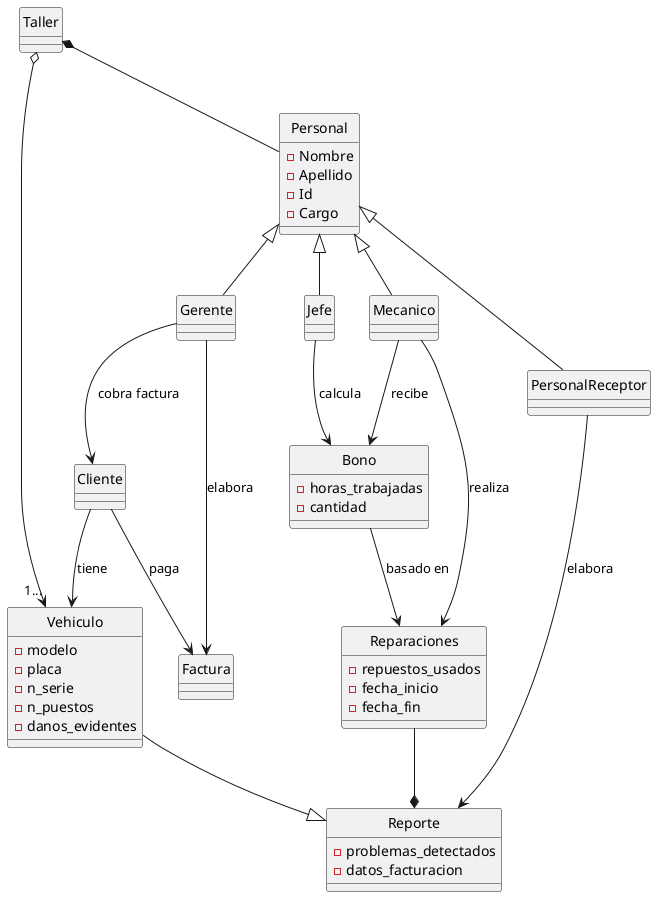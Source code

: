 @startuml Ejercicio
Skinparam Style Strictuml
Class "Taller" as Taller

Class "Personal" as Personal{
- Nombre
- Apellido
- Id
- Cargo
}

Class "Mecanico" as Mecanico 

Class "Gerente" as Gerente 

Class "Jefe" as Jefe

Class PersonalReceptor

Class "Reporte" as Reporte {
    - problemas_detectados
    - datos_facturacion

}

Class "Vehiculo" as Vehiculo{
    -modelo
    -placa
    -n_serie
    -n_puestos
    -danos_evidentes

}

Class "Cliente" as Cliente {
}

Class "Bono" as Bono {
    - horas_trabajadas
    - cantidad
}

Class "Reparaciones" as Reparaciones  {
    -repuestos_usados
    -fecha_inicio
    -fecha_fin
}

Class Factura



Taller *-d- Personal
Taller o-d-> "1..."Vehiculo  
Gerente -u-|> Personal
Mecanico -u-|> Personal
Jefe -u-|> Personal
PersonalReceptor -u-|> Personal
PersonalReceptor --> Reporte : elabora
Gerente --> Factura : elabora
Mecanico --> Reparaciones : realiza
Reparaciones --* Reporte
Vehiculo--|> Reporte
Jefe --> Bono: calcula
Bono --> Reparaciones : basado en
Mecanico --> Bono : recibe
Cliente --> Factura: paga
Gerente --> Cliente: cobra factura
Cliente --> Vehiculo: tiene

@enduml